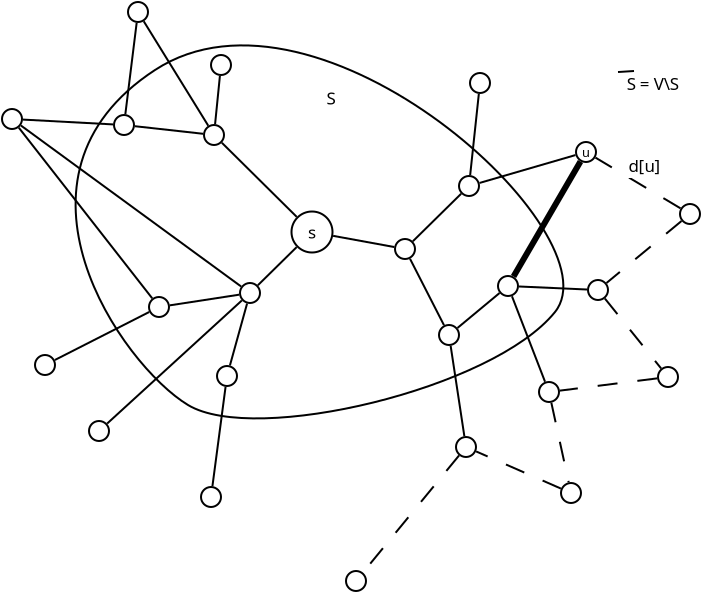 <?xml version="1.0" encoding="UTF-8"?>
<dia:diagram xmlns:dia="http://www.lysator.liu.se/~alla/dia/">
  <dia:layer name="Hintergrund" visible="true" active="true">
    <dia:object type="Standard - Ellipse" version="0" id="O0">
      <dia:attribute name="obj_pos">
        <dia:point val="14.85,11.2"/>
      </dia:attribute>
      <dia:attribute name="obj_bb">
        <dia:rectangle val="14.8,11.15;15.9,12.25"/>
      </dia:attribute>
      <dia:attribute name="elem_corner">
        <dia:point val="14.85,11.2"/>
      </dia:attribute>
      <dia:attribute name="elem_width">
        <dia:real val="1"/>
      </dia:attribute>
      <dia:attribute name="elem_height">
        <dia:real val="1"/>
      </dia:attribute>
      <dia:attribute name="aspect">
        <dia:enum val="2"/>
      </dia:attribute>
    </dia:object>
    <dia:object type="Standard - Ellipse" version="0" id="O1">
      <dia:attribute name="obj_pos">
        <dia:point val="19.225,15.525"/>
      </dia:attribute>
      <dia:attribute name="obj_bb">
        <dia:rectangle val="19.175,15.475;21.325,17.625"/>
      </dia:attribute>
      <dia:attribute name="elem_corner">
        <dia:point val="19.225,15.525"/>
      </dia:attribute>
      <dia:attribute name="elem_width">
        <dia:real val="2.05"/>
      </dia:attribute>
      <dia:attribute name="elem_height">
        <dia:real val="2.05"/>
      </dia:attribute>
      <dia:attribute name="aspect">
        <dia:enum val="2"/>
      </dia:attribute>
    </dia:object>
    <dia:object type="Standard - Ellipse" version="0" id="O2">
      <dia:attribute name="obj_pos">
        <dia:point val="15.2,7.7"/>
      </dia:attribute>
      <dia:attribute name="obj_bb">
        <dia:rectangle val="15.15,7.65;16.25,8.75"/>
      </dia:attribute>
      <dia:attribute name="elem_corner">
        <dia:point val="15.2,7.7"/>
      </dia:attribute>
      <dia:attribute name="elem_width">
        <dia:real val="1"/>
      </dia:attribute>
      <dia:attribute name="elem_height">
        <dia:real val="1"/>
      </dia:attribute>
      <dia:attribute name="aspect">
        <dia:enum val="2"/>
      </dia:attribute>
    </dia:object>
    <dia:object type="Standard - Ellipse" version="0" id="O3">
      <dia:attribute name="obj_pos">
        <dia:point val="10.35,10.7"/>
      </dia:attribute>
      <dia:attribute name="obj_bb">
        <dia:rectangle val="10.3,10.65;11.4,11.75"/>
      </dia:attribute>
      <dia:attribute name="elem_corner">
        <dia:point val="10.35,10.7"/>
      </dia:attribute>
      <dia:attribute name="elem_width">
        <dia:real val="1"/>
      </dia:attribute>
      <dia:attribute name="elem_height">
        <dia:real val="1"/>
      </dia:attribute>
      <dia:attribute name="aspect">
        <dia:enum val="2"/>
      </dia:attribute>
    </dia:object>
    <dia:object type="Standard - Ellipse" version="0" id="O4">
      <dia:attribute name="obj_pos">
        <dia:point val="16.65,19.1"/>
      </dia:attribute>
      <dia:attribute name="obj_bb">
        <dia:rectangle val="16.6,19.05;17.7,20.15"/>
      </dia:attribute>
      <dia:attribute name="elem_corner">
        <dia:point val="16.65,19.1"/>
      </dia:attribute>
      <dia:attribute name="elem_width">
        <dia:real val="1"/>
      </dia:attribute>
      <dia:attribute name="elem_height">
        <dia:real val="1"/>
      </dia:attribute>
      <dia:attribute name="aspect">
        <dia:enum val="2"/>
      </dia:attribute>
    </dia:object>
    <dia:object type="Standard - Ellipse" version="0" id="O5">
      <dia:attribute name="obj_pos">
        <dia:point val="12.1,19.8"/>
      </dia:attribute>
      <dia:attribute name="obj_bb">
        <dia:rectangle val="12.05,19.75;13.15,20.85"/>
      </dia:attribute>
      <dia:attribute name="elem_corner">
        <dia:point val="12.1,19.8"/>
      </dia:attribute>
      <dia:attribute name="elem_width">
        <dia:real val="1"/>
      </dia:attribute>
      <dia:attribute name="elem_height">
        <dia:real val="1"/>
      </dia:attribute>
      <dia:attribute name="aspect">
        <dia:enum val="2"/>
      </dia:attribute>
    </dia:object>
    <dia:object type="Standard - Ellipse" version="0" id="O6">
      <dia:attribute name="obj_pos">
        <dia:point val="15.5,23.25"/>
      </dia:attribute>
      <dia:attribute name="obj_bb">
        <dia:rectangle val="15.45,23.2;16.55,24.3"/>
      </dia:attribute>
      <dia:attribute name="elem_corner">
        <dia:point val="15.5,23.25"/>
      </dia:attribute>
      <dia:attribute name="elem_width">
        <dia:real val="1"/>
      </dia:attribute>
      <dia:attribute name="elem_height">
        <dia:real val="1"/>
      </dia:attribute>
      <dia:attribute name="aspect">
        <dia:enum val="2"/>
      </dia:attribute>
    </dia:object>
    <dia:object type="Standard - Ellipse" version="0" id="O7">
      <dia:attribute name="obj_pos">
        <dia:point val="24.4,16.9"/>
      </dia:attribute>
      <dia:attribute name="obj_bb">
        <dia:rectangle val="24.35,16.85;25.45,17.95"/>
      </dia:attribute>
      <dia:attribute name="elem_corner">
        <dia:point val="24.4,16.9"/>
      </dia:attribute>
      <dia:attribute name="elem_width">
        <dia:real val="1"/>
      </dia:attribute>
      <dia:attribute name="elem_height">
        <dia:real val="1"/>
      </dia:attribute>
      <dia:attribute name="aspect">
        <dia:enum val="2"/>
      </dia:attribute>
    </dia:object>
    <dia:object type="Standard - Ellipse" version="0" id="O8">
      <dia:attribute name="obj_pos">
        <dia:point val="27.6,13.75"/>
      </dia:attribute>
      <dia:attribute name="obj_bb">
        <dia:rectangle val="27.55,13.7;28.65,14.8"/>
      </dia:attribute>
      <dia:attribute name="elem_corner">
        <dia:point val="27.6,13.75"/>
      </dia:attribute>
      <dia:attribute name="elem_width">
        <dia:real val="1"/>
      </dia:attribute>
      <dia:attribute name="elem_height">
        <dia:real val="1"/>
      </dia:attribute>
      <dia:attribute name="aspect">
        <dia:enum val="2"/>
      </dia:attribute>
    </dia:object>
    <dia:object type="Standard - Ellipse" version="0" id="O9">
      <dia:attribute name="obj_pos">
        <dia:point val="26.6,21.2"/>
      </dia:attribute>
      <dia:attribute name="obj_bb">
        <dia:rectangle val="26.55,21.15;27.65,22.25"/>
      </dia:attribute>
      <dia:attribute name="elem_corner">
        <dia:point val="26.6,21.2"/>
      </dia:attribute>
      <dia:attribute name="elem_width">
        <dia:real val="1"/>
      </dia:attribute>
      <dia:attribute name="elem_height">
        <dia:real val="1"/>
      </dia:attribute>
      <dia:attribute name="aspect">
        <dia:enum val="2"/>
      </dia:attribute>
    </dia:object>
    <dia:object type="Standard - Ellipse" version="0" id="O10">
      <dia:attribute name="obj_pos">
        <dia:point val="29.55,18.75"/>
      </dia:attribute>
      <dia:attribute name="obj_bb">
        <dia:rectangle val="29.5,18.7;30.6,19.8"/>
      </dia:attribute>
      <dia:attribute name="elem_corner">
        <dia:point val="29.55,18.75"/>
      </dia:attribute>
      <dia:attribute name="elem_width">
        <dia:real val="1"/>
      </dia:attribute>
      <dia:attribute name="elem_height">
        <dia:real val="1"/>
      </dia:attribute>
      <dia:attribute name="aspect">
        <dia:enum val="2"/>
      </dia:attribute>
    </dia:object>
    <dia:object type="Standard - Line" version="0" id="O11">
      <dia:attribute name="obj_pos">
        <dia:point val="11.396,11.261"/>
      </dia:attribute>
      <dia:attribute name="obj_bb">
        <dia:rectangle val="11.341,11.206;14.859,11.694"/>
      </dia:attribute>
      <dia:attribute name="conn_endpoints">
        <dia:point val="11.396,11.261"/>
        <dia:point val="14.804,11.639"/>
      </dia:attribute>
      <dia:attribute name="numcp">
        <dia:int val="1"/>
      </dia:attribute>
      <dia:connections>
        <dia:connection handle="0" to="O3" connection="8"/>
        <dia:connection handle="1" to="O0" connection="8"/>
      </dia:connections>
    </dia:object>
    <dia:object type="Standard - Line" version="0" id="O12">
      <dia:attribute name="obj_pos">
        <dia:point val="15.645,8.747"/>
      </dia:attribute>
      <dia:attribute name="obj_bb">
        <dia:rectangle val="15.35,8.693;15.7,11.207"/>
      </dia:attribute>
      <dia:attribute name="conn_endpoints">
        <dia:point val="15.645,8.747"/>
        <dia:point val="15.405,11.153"/>
      </dia:attribute>
      <dia:attribute name="numcp">
        <dia:int val="1"/>
      </dia:attribute>
      <dia:connections>
        <dia:connection handle="0" to="O2" connection="8"/>
        <dia:connection handle="1" to="O0" connection="8"/>
      </dia:connections>
    </dia:object>
    <dia:object type="Standard - Line" version="0" id="O13">
      <dia:attribute name="obj_pos">
        <dia:point val="15.741,12.087"/>
      </dia:attribute>
      <dia:attribute name="obj_bb">
        <dia:rectangle val="15.67,12.016;19.557,15.865"/>
      </dia:attribute>
      <dia:attribute name="conn_endpoints">
        <dia:point val="15.741,12.087"/>
        <dia:point val="19.486,15.794"/>
      </dia:attribute>
      <dia:attribute name="numcp">
        <dia:int val="1"/>
      </dia:attribute>
      <dia:connections>
        <dia:connection handle="0" to="O0" connection="8"/>
        <dia:connection handle="1" to="O1" connection="8"/>
      </dia:connections>
    </dia:object>
    <dia:object type="Standard - Line" version="0" id="O14">
      <dia:attribute name="obj_pos">
        <dia:point val="19.484,17.304"/>
      </dia:attribute>
      <dia:attribute name="obj_bb">
        <dia:rectangle val="17.471,17.233;19.554,19.285"/>
      </dia:attribute>
      <dia:attribute name="conn_endpoints">
        <dia:point val="19.484,17.304"/>
        <dia:point val="17.542,19.214"/>
      </dia:attribute>
      <dia:attribute name="numcp">
        <dia:int val="1"/>
      </dia:attribute>
      <dia:connections>
        <dia:connection handle="0" to="O1" connection="8"/>
        <dia:connection handle="1" to="O4" connection="8"/>
      </dia:connections>
    </dia:object>
    <dia:object type="Standard - Line" version="0" id="O15">
      <dia:attribute name="obj_pos">
        <dia:point val="16.607,19.684"/>
      </dia:attribute>
      <dia:attribute name="obj_bb">
        <dia:rectangle val="13.086,19.627;16.664,20.273"/>
      </dia:attribute>
      <dia:attribute name="conn_endpoints">
        <dia:point val="16.607,19.684"/>
        <dia:point val="13.143,20.216"/>
      </dia:attribute>
      <dia:attribute name="numcp">
        <dia:int val="1"/>
      </dia:attribute>
      <dia:connections>
        <dia:connection handle="0" to="O4" connection="8"/>
        <dia:connection handle="1" to="O5" connection="8"/>
      </dia:connections>
    </dia:object>
    <dia:object type="Standard - Line" version="0" id="O16">
      <dia:attribute name="obj_pos">
        <dia:point val="17.003,20.129"/>
      </dia:attribute>
      <dia:attribute name="obj_bb">
        <dia:rectangle val="16.085,20.067;17.065,23.283"/>
      </dia:attribute>
      <dia:attribute name="conn_endpoints">
        <dia:point val="17.003,20.129"/>
        <dia:point val="16.147,23.221"/>
      </dia:attribute>
      <dia:attribute name="numcp">
        <dia:int val="1"/>
      </dia:attribute>
      <dia:connections>
        <dia:connection handle="0" to="O4" connection="8"/>
        <dia:connection handle="1" to="O6" connection="8"/>
      </dia:connections>
    </dia:object>
    <dia:object type="Standard - Line" version="0" id="O17">
      <dia:attribute name="obj_pos">
        <dia:point val="21.306,16.743"/>
      </dia:attribute>
      <dia:attribute name="obj_bb">
        <dia:rectangle val="21.248,16.685;24.417,17.359"/>
      </dia:attribute>
      <dia:attribute name="conn_endpoints">
        <dia:point val="21.306,16.743"/>
        <dia:point val="24.359,17.301"/>
      </dia:attribute>
      <dia:attribute name="numcp">
        <dia:int val="1"/>
      </dia:attribute>
      <dia:connections>
        <dia:connection handle="0" to="O1" connection="8"/>
        <dia:connection handle="1" to="O7" connection="8"/>
      </dia:connections>
    </dia:object>
    <dia:object type="Standard - Line" version="0" id="O18">
      <dia:attribute name="obj_pos">
        <dia:point val="25.291,17.015"/>
      </dia:attribute>
      <dia:attribute name="obj_bb">
        <dia:rectangle val="25.221,14.565;27.779,17.085"/>
      </dia:attribute>
      <dia:attribute name="conn_endpoints">
        <dia:point val="25.291,17.015"/>
        <dia:point val="27.709,14.635"/>
      </dia:attribute>
      <dia:attribute name="numcp">
        <dia:int val="1"/>
      </dia:attribute>
      <dia:connections>
        <dia:connection handle="0" to="O7" connection="8"/>
        <dia:connection handle="1" to="O8" connection="8"/>
      </dia:connections>
    </dia:object>
    <dia:object type="Standard - Line" version="0" id="O19">
      <dia:attribute name="obj_pos">
        <dia:point val="25.151,17.89"/>
      </dia:attribute>
      <dia:attribute name="obj_bb">
        <dia:rectangle val="25.083,17.822;26.917,21.278"/>
      </dia:attribute>
      <dia:attribute name="conn_endpoints">
        <dia:point val="25.151,17.89"/>
        <dia:point val="26.849,21.21"/>
      </dia:attribute>
      <dia:attribute name="numcp">
        <dia:int val="1"/>
      </dia:attribute>
      <dia:connections>
        <dia:connection handle="0" to="O7" connection="8"/>
        <dia:connection handle="1" to="O9" connection="8"/>
      </dia:connections>
    </dia:object>
    <dia:object type="Standard - Line" version="0" id="O20">
      <dia:attribute name="obj_pos">
        <dia:point val="27.522,21.349"/>
      </dia:attribute>
      <dia:attribute name="obj_bb">
        <dia:rectangle val="27.452,19.53;29.698,21.42"/>
      </dia:attribute>
      <dia:attribute name="conn_endpoints">
        <dia:point val="27.522,21.349"/>
        <dia:point val="29.628,19.601"/>
      </dia:attribute>
      <dia:attribute name="numcp">
        <dia:int val="1"/>
      </dia:attribute>
      <dia:connections>
        <dia:connection handle="0" to="O9" connection="8"/>
        <dia:connection handle="1" to="O10" connection="8"/>
      </dia:connections>
    </dia:object>
    <dia:object type="Standard - Ellipse" version="0" id="O21">
      <dia:attribute name="obj_pos">
        <dia:point val="11.05,5.05"/>
      </dia:attribute>
      <dia:attribute name="obj_bb">
        <dia:rectangle val="11,5;12.1,6.1"/>
      </dia:attribute>
      <dia:attribute name="elem_corner">
        <dia:point val="11.05,5.05"/>
      </dia:attribute>
      <dia:attribute name="elem_width">
        <dia:real val="1"/>
      </dia:attribute>
      <dia:attribute name="elem_height">
        <dia:real val="1"/>
      </dia:attribute>
      <dia:attribute name="aspect">
        <dia:enum val="2"/>
      </dia:attribute>
    </dia:object>
    <dia:object type="Standard - Ellipse" version="0" id="O22">
      <dia:attribute name="obj_pos">
        <dia:point val="4.75,10.4"/>
      </dia:attribute>
      <dia:attribute name="obj_bb">
        <dia:rectangle val="4.7,10.35;5.8,11.45"/>
      </dia:attribute>
      <dia:attribute name="elem_corner">
        <dia:point val="4.75,10.4"/>
      </dia:attribute>
      <dia:attribute name="elem_width">
        <dia:real val="1"/>
      </dia:attribute>
      <dia:attribute name="elem_height">
        <dia:real val="1"/>
      </dia:attribute>
      <dia:attribute name="aspect">
        <dia:enum val="2"/>
      </dia:attribute>
    </dia:object>
    <dia:object type="Standard - Ellipse" version="0" id="O23">
      <dia:attribute name="obj_pos">
        <dia:point val="6.4,22.7"/>
      </dia:attribute>
      <dia:attribute name="obj_bb">
        <dia:rectangle val="6.35,22.65;7.45,23.75"/>
      </dia:attribute>
      <dia:attribute name="elem_corner">
        <dia:point val="6.4,22.7"/>
      </dia:attribute>
      <dia:attribute name="elem_width">
        <dia:real val="1"/>
      </dia:attribute>
      <dia:attribute name="elem_height">
        <dia:real val="1"/>
      </dia:attribute>
      <dia:attribute name="aspect">
        <dia:enum val="2"/>
      </dia:attribute>
    </dia:object>
    <dia:object type="Standard - Ellipse" version="0" id="O24">
      <dia:attribute name="obj_pos">
        <dia:point val="9.1,26"/>
      </dia:attribute>
      <dia:attribute name="obj_bb">
        <dia:rectangle val="9.05,25.95;10.15,27.05"/>
      </dia:attribute>
      <dia:attribute name="elem_corner">
        <dia:point val="9.1,26"/>
      </dia:attribute>
      <dia:attribute name="elem_width">
        <dia:real val="1"/>
      </dia:attribute>
      <dia:attribute name="elem_height">
        <dia:real val="1"/>
      </dia:attribute>
      <dia:attribute name="aspect">
        <dia:enum val="2"/>
      </dia:attribute>
    </dia:object>
    <dia:object type="Standard - Ellipse" version="0" id="O25">
      <dia:attribute name="obj_pos">
        <dia:point val="14.7,29.3"/>
      </dia:attribute>
      <dia:attribute name="obj_bb">
        <dia:rectangle val="14.65,29.25;15.75,30.35"/>
      </dia:attribute>
      <dia:attribute name="elem_corner">
        <dia:point val="14.7,29.3"/>
      </dia:attribute>
      <dia:attribute name="elem_width">
        <dia:real val="1"/>
      </dia:attribute>
      <dia:attribute name="elem_height">
        <dia:real val="1"/>
      </dia:attribute>
      <dia:attribute name="aspect">
        <dia:enum val="2"/>
      </dia:attribute>
    </dia:object>
    <dia:object type="Standard - Ellipse" version="0" id="O26">
      <dia:attribute name="obj_pos">
        <dia:point val="28.15,8.6"/>
      </dia:attribute>
      <dia:attribute name="obj_bb">
        <dia:rectangle val="28.1,8.55;29.2,9.65"/>
      </dia:attribute>
      <dia:attribute name="elem_corner">
        <dia:point val="28.15,8.6"/>
      </dia:attribute>
      <dia:attribute name="elem_width">
        <dia:real val="1"/>
      </dia:attribute>
      <dia:attribute name="elem_height">
        <dia:real val="1"/>
      </dia:attribute>
      <dia:attribute name="aspect">
        <dia:enum val="2"/>
      </dia:attribute>
    </dia:object>
    <dia:object type="Standard - Ellipse" version="0" id="O27">
      <dia:attribute name="obj_pos">
        <dia:point val="33.45,12.05"/>
      </dia:attribute>
      <dia:attribute name="obj_bb">
        <dia:rectangle val="33.4,12;34.5,13.1"/>
      </dia:attribute>
      <dia:attribute name="elem_corner">
        <dia:point val="33.45,12.05"/>
      </dia:attribute>
      <dia:attribute name="elem_width">
        <dia:real val="1"/>
      </dia:attribute>
      <dia:attribute name="elem_height">
        <dia:real val="1"/>
      </dia:attribute>
      <dia:attribute name="aspect">
        <dia:enum val="2"/>
      </dia:attribute>
    </dia:object>
    <dia:object type="Standard - Ellipse" version="0" id="O28">
      <dia:attribute name="obj_pos">
        <dia:point val="34.05,18.95"/>
      </dia:attribute>
      <dia:attribute name="obj_bb">
        <dia:rectangle val="34,18.9;35.1,20"/>
      </dia:attribute>
      <dia:attribute name="elem_corner">
        <dia:point val="34.05,18.95"/>
      </dia:attribute>
      <dia:attribute name="elem_width">
        <dia:real val="1"/>
      </dia:attribute>
      <dia:attribute name="elem_height">
        <dia:real val="1"/>
      </dia:attribute>
      <dia:attribute name="aspect">
        <dia:enum val="2"/>
      </dia:attribute>
    </dia:object>
    <dia:object type="Standard - Ellipse" version="0" id="O29">
      <dia:attribute name="obj_pos">
        <dia:point val="31.6,24.05"/>
      </dia:attribute>
      <dia:attribute name="obj_bb">
        <dia:rectangle val="31.55,24;32.65,25.1"/>
      </dia:attribute>
      <dia:attribute name="elem_corner">
        <dia:point val="31.6,24.05"/>
      </dia:attribute>
      <dia:attribute name="elem_width">
        <dia:real val="1"/>
      </dia:attribute>
      <dia:attribute name="elem_height">
        <dia:real val="1"/>
      </dia:attribute>
      <dia:attribute name="aspect">
        <dia:enum val="2"/>
      </dia:attribute>
    </dia:object>
    <dia:object type="Standard - Ellipse" version="0" id="O30">
      <dia:attribute name="obj_pos">
        <dia:point val="27.45,26.8"/>
      </dia:attribute>
      <dia:attribute name="obj_bb">
        <dia:rectangle val="27.4,26.75;28.5,27.85"/>
      </dia:attribute>
      <dia:attribute name="elem_corner">
        <dia:point val="27.45,26.8"/>
      </dia:attribute>
      <dia:attribute name="elem_width">
        <dia:real val="1"/>
      </dia:attribute>
      <dia:attribute name="elem_height">
        <dia:real val="1"/>
      </dia:attribute>
      <dia:attribute name="aspect">
        <dia:enum val="2"/>
      </dia:attribute>
    </dia:object>
    <dia:object type="Standard - Ellipse" version="0" id="O31">
      <dia:attribute name="obj_pos">
        <dia:point val="21.95,33.5"/>
      </dia:attribute>
      <dia:attribute name="obj_bb">
        <dia:rectangle val="21.9,33.45;23,34.55"/>
      </dia:attribute>
      <dia:attribute name="elem_corner">
        <dia:point val="21.95,33.5"/>
      </dia:attribute>
      <dia:attribute name="elem_width">
        <dia:real val="1.0"/>
      </dia:attribute>
      <dia:attribute name="elem_height">
        <dia:real val="1.0"/>
      </dia:attribute>
      <dia:attribute name="aspect">
        <dia:enum val="2"/>
      </dia:attribute>
    </dia:object>
    <dia:object type="Standard - Ellipse" version="0" id="O32">
      <dia:attribute name="obj_pos">
        <dia:point val="32.7,29.1"/>
      </dia:attribute>
      <dia:attribute name="obj_bb">
        <dia:rectangle val="32.65,29.05;33.75,30.15"/>
      </dia:attribute>
      <dia:attribute name="elem_corner">
        <dia:point val="32.7,29.1"/>
      </dia:attribute>
      <dia:attribute name="elem_width">
        <dia:real val="1"/>
      </dia:attribute>
      <dia:attribute name="elem_height">
        <dia:real val="1"/>
      </dia:attribute>
      <dia:attribute name="aspect">
        <dia:enum val="2"/>
      </dia:attribute>
    </dia:object>
    <dia:object type="Standard - Ellipse" version="0" id="O33">
      <dia:attribute name="obj_pos">
        <dia:point val="37.55,23.3"/>
      </dia:attribute>
      <dia:attribute name="obj_bb">
        <dia:rectangle val="37.5,23.25;38.6,24.35"/>
      </dia:attribute>
      <dia:attribute name="elem_corner">
        <dia:point val="37.55,23.3"/>
      </dia:attribute>
      <dia:attribute name="elem_width">
        <dia:real val="1"/>
      </dia:attribute>
      <dia:attribute name="elem_height">
        <dia:real val="1"/>
      </dia:attribute>
      <dia:attribute name="aspect">
        <dia:enum val="2"/>
      </dia:attribute>
    </dia:object>
    <dia:object type="Standard - Ellipse" version="0" id="O34">
      <dia:attribute name="obj_pos">
        <dia:point val="38.65,15.15"/>
      </dia:attribute>
      <dia:attribute name="obj_bb">
        <dia:rectangle val="38.6,15.1;39.7,16.2"/>
      </dia:attribute>
      <dia:attribute name="elem_corner">
        <dia:point val="38.65,15.15"/>
      </dia:attribute>
      <dia:attribute name="elem_width">
        <dia:real val="1"/>
      </dia:attribute>
      <dia:attribute name="elem_height">
        <dia:real val="1"/>
      </dia:attribute>
      <dia:attribute name="aspect">
        <dia:enum val="2"/>
      </dia:attribute>
    </dia:object>
    <dia:object type="Standard - Line" version="0" id="O35">
      <dia:attribute name="obj_pos">
        <dia:point val="15.064,11.238"/>
      </dia:attribute>
      <dia:attribute name="obj_bb">
        <dia:rectangle val="11.767,5.944;15.133,11.306"/>
      </dia:attribute>
      <dia:attribute name="conn_endpoints">
        <dia:point val="15.064,11.238"/>
        <dia:point val="11.836,6.012"/>
      </dia:attribute>
      <dia:attribute name="numcp">
        <dia:int val="1"/>
      </dia:attribute>
      <dia:connections>
        <dia:connection handle="0" to="O0" connection="8"/>
        <dia:connection handle="1" to="O21" connection="8"/>
      </dia:connections>
    </dia:object>
    <dia:object type="Standard - Line" version="0" id="O36">
      <dia:attribute name="obj_pos">
        <dia:point val="11.483,6.093"/>
      </dia:attribute>
      <dia:attribute name="obj_bb">
        <dia:rectangle val="10.862,6.038;11.538,10.712"/>
      </dia:attribute>
      <dia:attribute name="conn_endpoints">
        <dia:point val="11.483,6.093"/>
        <dia:point val="10.917,10.656"/>
      </dia:attribute>
      <dia:attribute name="numcp">
        <dia:int val="1"/>
      </dia:attribute>
      <dia:connections>
        <dia:connection handle="0" to="O21" connection="8"/>
        <dia:connection handle="1" to="O3" connection="8"/>
      </dia:connections>
    </dia:object>
    <dia:object type="Standard - Line" version="0" id="O37">
      <dia:attribute name="obj_pos">
        <dia:point val="10.302,11.171"/>
      </dia:attribute>
      <dia:attribute name="obj_bb">
        <dia:rectangle val="5.746,10.877;10.354,11.223"/>
      </dia:attribute>
      <dia:attribute name="conn_endpoints">
        <dia:point val="10.302,11.171"/>
        <dia:point val="5.798,10.929"/>
      </dia:attribute>
      <dia:attribute name="numcp">
        <dia:int val="1"/>
      </dia:attribute>
      <dia:connections>
        <dia:connection handle="0" to="O3" connection="8"/>
        <dia:connection handle="1" to="O22" connection="8"/>
      </dia:connections>
    </dia:object>
    <dia:object type="Standard - Line" version="0" id="O38">
      <dia:attribute name="obj_pos">
        <dia:point val="5.588,11.333"/>
      </dia:attribute>
      <dia:attribute name="obj_bb">
        <dia:rectangle val="5.518,11.262;12.332,19.938"/>
      </dia:attribute>
      <dia:attribute name="conn_endpoints">
        <dia:point val="5.588,11.333"/>
        <dia:point val="12.262,19.867"/>
      </dia:attribute>
      <dia:attribute name="numcp">
        <dia:int val="1"/>
      </dia:attribute>
      <dia:connections>
        <dia:connection handle="0" to="O22" connection="8"/>
        <dia:connection handle="1" to="O5" connection="8"/>
      </dia:connections>
    </dia:object>
    <dia:object type="Standard - Line" version="0" id="O39">
      <dia:attribute name="obj_pos">
        <dia:point val="16.707,19.276"/>
      </dia:attribute>
      <dia:attribute name="obj_bb">
        <dia:rectangle val="5.623,11.154;16.777,19.346"/>
      </dia:attribute>
      <dia:attribute name="conn_endpoints">
        <dia:point val="16.707,19.276"/>
        <dia:point val="5.693,11.224"/>
      </dia:attribute>
      <dia:attribute name="numcp">
        <dia:int val="1"/>
      </dia:attribute>
      <dia:connections>
        <dia:connection handle="0" to="O4" connection="8"/>
        <dia:connection handle="1" to="O22" connection="8"/>
      </dia:connections>
    </dia:object>
    <dia:object type="Standard - Line" version="0" id="O40">
      <dia:attribute name="obj_pos">
        <dia:point val="16.744,19.971"/>
      </dia:attribute>
      <dia:attribute name="obj_bb">
        <dia:rectangle val="9.935,19.9;16.815,26.2"/>
      </dia:attribute>
      <dia:attribute name="conn_endpoints">
        <dia:point val="16.744,19.971"/>
        <dia:point val="10.006,26.129"/>
      </dia:attribute>
      <dia:attribute name="numcp">
        <dia:int val="1"/>
      </dia:attribute>
      <dia:connections>
        <dia:connection handle="0" to="O4" connection="8"/>
        <dia:connection handle="1" to="O24" connection="8"/>
      </dia:connections>
    </dia:object>
    <dia:object type="Standard - Line" version="0" id="O41">
      <dia:attribute name="obj_pos">
        <dia:point val="7.39,22.951"/>
      </dia:attribute>
      <dia:attribute name="obj_bb">
        <dia:rectangle val="7.323,20.482;12.177,23.018"/>
      </dia:attribute>
      <dia:attribute name="conn_endpoints">
        <dia:point val="7.39,22.951"/>
        <dia:point val="12.11,20.549"/>
      </dia:attribute>
      <dia:attribute name="numcp">
        <dia:int val="1"/>
      </dia:attribute>
      <dia:connections>
        <dia:connection handle="0" to="O23" connection="8"/>
        <dia:connection handle="1" to="O5" connection="8"/>
      </dia:connections>
    </dia:object>
    <dia:object type="Standard - Line" version="0" id="O42">
      <dia:attribute name="obj_pos">
        <dia:point val="15.928,24.295"/>
      </dia:attribute>
      <dia:attribute name="obj_bb">
        <dia:rectangle val="15.216,24.239;15.984,29.311"/>
      </dia:attribute>
      <dia:attribute name="conn_endpoints">
        <dia:point val="15.928,24.295"/>
        <dia:point val="15.272,29.255"/>
      </dia:attribute>
      <dia:attribute name="numcp">
        <dia:int val="1"/>
      </dia:attribute>
      <dia:connections>
        <dia:connection handle="0" to="O6" connection="8"/>
        <dia:connection handle="1" to="O25" connection="8"/>
      </dia:connections>
    </dia:object>
    <dia:object type="Standard - Line" version="0" id="O43">
      <dia:attribute name="obj_pos">
        <dia:point val="27.182,22.243"/>
      </dia:attribute>
      <dia:attribute name="obj_bb">
        <dia:rectangle val="27.125,22.186;27.925,26.814"/>
      </dia:attribute>
      <dia:attribute name="conn_endpoints">
        <dia:point val="27.182,22.243"/>
        <dia:point val="27.868,26.757"/>
      </dia:attribute>
      <dia:attribute name="numcp">
        <dia:int val="1"/>
      </dia:attribute>
      <dia:connections>
        <dia:connection handle="0" to="O9" connection="8"/>
        <dia:connection handle="1" to="O30" connection="8"/>
      </dia:connections>
    </dia:object>
    <dia:object type="Standard - Line" version="0" id="O44">
      <dia:attribute name="obj_pos">
        <dia:point val="30.248,19.763"/>
      </dia:attribute>
      <dia:attribute name="obj_bb">
        <dia:rectangle val="30.184,19.698;31.966,24.102"/>
      </dia:attribute>
      <dia:attribute name="conn_endpoints">
        <dia:point val="30.248,19.763"/>
        <dia:point val="31.902,24.037"/>
      </dia:attribute>
      <dia:attribute name="numcp">
        <dia:int val="1"/>
      </dia:attribute>
      <dia:connections>
        <dia:connection handle="0" to="O10" connection="8"/>
        <dia:connection handle="1" to="O29" connection="8"/>
      </dia:connections>
    </dia:object>
    <dia:object type="Standard - Line" version="0" id="O45">
      <dia:attribute name="obj_pos">
        <dia:point val="30.6,19.274"/>
      </dia:attribute>
      <dia:attribute name="obj_bb">
        <dia:rectangle val="30.548,19.222;34.052,19.478"/>
      </dia:attribute>
      <dia:attribute name="conn_endpoints">
        <dia:point val="30.6,19.274"/>
        <dia:point val="34.0,19.426"/>
      </dia:attribute>
      <dia:attribute name="numcp">
        <dia:int val="1"/>
      </dia:attribute>
      <dia:connections>
        <dia:connection handle="0" to="O10" connection="8"/>
        <dia:connection handle="1" to="O28" connection="8"/>
      </dia:connections>
    </dia:object>
    <dia:object type="Standard - Line" version="0" id="O46">
      <dia:attribute name="obj_pos">
        <dia:point val="28.158,13.704"/>
      </dia:attribute>
      <dia:attribute name="obj_bb">
        <dia:rectangle val="28.103,9.591;28.647,13.759"/>
      </dia:attribute>
      <dia:attribute name="conn_endpoints">
        <dia:point val="28.158,13.704"/>
        <dia:point val="28.592,9.646"/>
      </dia:attribute>
      <dia:attribute name="numcp">
        <dia:int val="1"/>
      </dia:attribute>
      <dia:connections>
        <dia:connection handle="0" to="O8" connection="8"/>
        <dia:connection handle="1" to="O26" connection="8"/>
      </dia:connections>
    </dia:object>
    <dia:object type="Standard - Line" version="0" id="O47">
      <dia:attribute name="obj_pos">
        <dia:point val="33.423,12.703"/>
      </dia:attribute>
      <dia:attribute name="obj_bb">
        <dia:rectangle val="28.565,12.641;33.485,14.159"/>
      </dia:attribute>
      <dia:attribute name="conn_endpoints">
        <dia:point val="33.423,12.703"/>
        <dia:point val="28.627,14.097"/>
      </dia:attribute>
      <dia:attribute name="numcp">
        <dia:int val="1"/>
      </dia:attribute>
      <dia:connections>
        <dia:connection handle="0" to="O27" connection="8"/>
        <dia:connection handle="1" to="O8" connection="8"/>
      </dia:connections>
    </dia:object>
    <dia:object type="Standard - Line" version="0" id="O48">
      <dia:attribute name="obj_pos">
        <dia:point val="33.673,13.025"/>
      </dia:attribute>
      <dia:attribute name="obj_bb">
        <dia:rectangle val="30.122,12.82;33.879,18.98"/>
      </dia:attribute>
      <dia:attribute name="conn_endpoints">
        <dia:point val="33.673,13.025"/>
        <dia:point val="30.327,18.775"/>
      </dia:attribute>
      <dia:attribute name="numcp">
        <dia:int val="1"/>
      </dia:attribute>
      <dia:attribute name="line_width">
        <dia:real val="0.3"/>
      </dia:attribute>
      <dia:connections>
        <dia:connection handle="0" to="O27" connection="8"/>
        <dia:connection handle="1" to="O10" connection="8"/>
      </dia:connections>
    </dia:object>
    <dia:object type="Standard - Line" version="0" id="O49">
      <dia:attribute name="obj_pos">
        <dia:point val="38.677,15.368"/>
      </dia:attribute>
      <dia:attribute name="obj_bb">
        <dia:rectangle val="34.354,12.763;38.746,15.437"/>
      </dia:attribute>
      <dia:attribute name="conn_endpoints">
        <dia:point val="38.677,15.368"/>
        <dia:point val="34.423,12.832"/>
      </dia:attribute>
      <dia:attribute name="numcp">
        <dia:int val="1"/>
      </dia:attribute>
      <dia:attribute name="line_style">
        <dia:enum val="1"/>
      </dia:attribute>
      <dia:connections>
        <dia:connection handle="0" to="O34" connection="8"/>
        <dia:connection handle="1" to="O27" connection="8"/>
      </dia:connections>
    </dia:object>
    <dia:object type="Standard - Line" version="0" id="O50">
      <dia:attribute name="obj_pos">
        <dia:point val="38.727,16.0"/>
      </dia:attribute>
      <dia:attribute name="obj_bb">
        <dia:rectangle val="34.903,15.929;38.797,19.171"/>
      </dia:attribute>
      <dia:attribute name="conn_endpoints">
        <dia:point val="38.727,16.0"/>
        <dia:point val="34.973,19.1"/>
      </dia:attribute>
      <dia:attribute name="numcp">
        <dia:int val="1"/>
      </dia:attribute>
      <dia:attribute name="line_style">
        <dia:enum val="1"/>
      </dia:attribute>
      <dia:connections>
        <dia:connection handle="0" to="O34" connection="8"/>
        <dia:connection handle="1" to="O28" connection="8"/>
      </dia:connections>
    </dia:object>
    <dia:object type="Standard - Line" version="0" id="O51">
      <dia:attribute name="obj_pos">
        <dia:point val="34.894,19.877"/>
      </dia:attribute>
      <dia:attribute name="obj_bb">
        <dia:rectangle val="34.823,19.807;37.777,23.443"/>
      </dia:attribute>
      <dia:attribute name="conn_endpoints">
        <dia:point val="34.894,19.877"/>
        <dia:point val="37.706,23.373"/>
      </dia:attribute>
      <dia:attribute name="numcp">
        <dia:int val="1"/>
      </dia:attribute>
      <dia:attribute name="line_style">
        <dia:enum val="1"/>
      </dia:attribute>
      <dia:connections>
        <dia:connection handle="0" to="O28" connection="8"/>
        <dia:connection handle="1" to="O33" connection="8"/>
      </dia:connections>
    </dia:object>
    <dia:object type="Standard - Line" version="0" id="O52">
      <dia:attribute name="obj_pos">
        <dia:point val="37.51,23.868"/>
      </dia:attribute>
      <dia:attribute name="obj_bb">
        <dia:rectangle val="32.584,23.812;37.566,24.538"/>
      </dia:attribute>
      <dia:attribute name="conn_endpoints">
        <dia:point val="37.51,23.868"/>
        <dia:point val="32.64,24.482"/>
      </dia:attribute>
      <dia:attribute name="numcp">
        <dia:int val="1"/>
      </dia:attribute>
      <dia:attribute name="line_style">
        <dia:enum val="1"/>
      </dia:attribute>
      <dia:connections>
        <dia:connection handle="0" to="O33" connection="8"/>
        <dia:connection handle="1" to="O29" connection="8"/>
      </dia:connections>
    </dia:object>
    <dia:object type="Standard - Line" version="0" id="O53">
      <dia:attribute name="obj_pos">
        <dia:point val="32.217,25.085"/>
      </dia:attribute>
      <dia:attribute name="obj_bb">
        <dia:rectangle val="32.157,25.026;33.143,29.124"/>
      </dia:attribute>
      <dia:attribute name="conn_endpoints">
        <dia:point val="32.217,25.085"/>
        <dia:point val="33.083,29.065"/>
      </dia:attribute>
      <dia:attribute name="numcp">
        <dia:int val="1"/>
      </dia:attribute>
      <dia:attribute name="line_style">
        <dia:enum val="1"/>
      </dia:attribute>
      <dia:connections>
        <dia:connection handle="0" to="O29" connection="8"/>
        <dia:connection handle="1" to="O32" connection="8"/>
      </dia:connections>
    </dia:object>
    <dia:object type="Standard - Line" version="0" id="O54">
      <dia:attribute name="obj_pos">
        <dia:point val="32.696,29.379"/>
      </dia:attribute>
      <dia:attribute name="obj_bb">
        <dia:rectangle val="28.388,27.455;32.762,29.445"/>
      </dia:attribute>
      <dia:attribute name="conn_endpoints">
        <dia:point val="32.696,29.379"/>
        <dia:point val="28.454,27.521"/>
      </dia:attribute>
      <dia:attribute name="numcp">
        <dia:int val="1"/>
      </dia:attribute>
      <dia:attribute name="line_style">
        <dia:enum val="1"/>
      </dia:attribute>
      <dia:connections>
        <dia:connection handle="0" to="O32" connection="8"/>
        <dia:connection handle="1" to="O30" connection="8"/>
      </dia:connections>
    </dia:object>
    <dia:object type="Standard - Line" version="0" id="O55">
      <dia:attribute name="obj_pos">
        <dia:point val="27.604,27.722"/>
      </dia:attribute>
      <dia:attribute name="obj_bb">
        <dia:rectangle val="22.726,27.652;27.674,33.648"/>
      </dia:attribute>
      <dia:attribute name="conn_endpoints">
        <dia:point val="27.604,27.722"/>
        <dia:point val="22.796,33.578"/>
      </dia:attribute>
      <dia:attribute name="numcp">
        <dia:int val="1"/>
      </dia:attribute>
      <dia:attribute name="line_style">
        <dia:enum val="1"/>
      </dia:attribute>
      <dia:connections>
        <dia:connection handle="0" to="O30" connection="8"/>
        <dia:connection handle="1" to="O31" connection="8"/>
      </dia:connections>
    </dia:object>
    <dia:object type="Standard - Box" version="0" id="O56">
      <dia:attribute name="obj_pos">
        <dia:point val="35.75,12.65"/>
      </dia:attribute>
      <dia:attribute name="obj_bb">
        <dia:rectangle val="35.7,12.6;38.05,13.85"/>
      </dia:attribute>
      <dia:attribute name="elem_corner">
        <dia:point val="35.75,12.65"/>
      </dia:attribute>
      <dia:attribute name="elem_width">
        <dia:real val="2.25"/>
      </dia:attribute>
      <dia:attribute name="elem_height">
        <dia:real val="1.15"/>
      </dia:attribute>
      <dia:attribute name="border_width">
        <dia:real val="0.1"/>
      </dia:attribute>
      <dia:attribute name="border_color">
        <dia:color val="#ffffff"/>
      </dia:attribute>
      <dia:attribute name="show_background">
        <dia:boolean val="false"/>
      </dia:attribute>
    </dia:object>
    <dia:object type="Standard - Text" version="1" id="O57">
      <dia:attribute name="obj_pos">
        <dia:point val="36.875,13.225"/>
      </dia:attribute>
      <dia:attribute name="obj_bb">
        <dia:rectangle val="36.008,12.731;37.742,13.719"/>
      </dia:attribute>
      <dia:attribute name="text">
        <dia:composite type="text">
          <dia:attribute name="string">
            <dia:string>#d[u]#</dia:string>
          </dia:attribute>
          <dia:attribute name="font">
            <dia:font family="sans" style="0" name="Helvetica"/>
          </dia:attribute>
          <dia:attribute name="height">
            <dia:real val="1.058"/>
          </dia:attribute>
          <dia:attribute name="pos">
            <dia:point val="36.875,13.519"/>
          </dia:attribute>
          <dia:attribute name="color">
            <dia:color val="#000000"/>
          </dia:attribute>
          <dia:attribute name="alignment">
            <dia:enum val="1"/>
          </dia:attribute>
        </dia:composite>
      </dia:attribute>
      <dia:attribute name="valign">
        <dia:enum val="2"/>
      </dia:attribute>
      <dia:connections>
        <dia:connection handle="0" to="O56" connection="8"/>
      </dia:connections>
    </dia:object>
    <dia:object type="Standard - Text" version="1" id="O58">
      <dia:attribute name="obj_pos">
        <dia:point val="20.25,16.55"/>
      </dia:attribute>
      <dia:attribute name="obj_bb">
        <dia:rectangle val="20.03,16.056;20.47,17.044"/>
      </dia:attribute>
      <dia:attribute name="text">
        <dia:composite type="text">
          <dia:attribute name="string">
            <dia:string>#s#</dia:string>
          </dia:attribute>
          <dia:attribute name="font">
            <dia:font family="sans" style="0" name="Helvetica"/>
          </dia:attribute>
          <dia:attribute name="height">
            <dia:real val="1.058"/>
          </dia:attribute>
          <dia:attribute name="pos">
            <dia:point val="20.25,16.844"/>
          </dia:attribute>
          <dia:attribute name="color">
            <dia:color val="#000000"/>
          </dia:attribute>
          <dia:attribute name="alignment">
            <dia:enum val="1"/>
          </dia:attribute>
        </dia:composite>
      </dia:attribute>
      <dia:attribute name="valign">
        <dia:enum val="2"/>
      </dia:attribute>
      <dia:connections>
        <dia:connection handle="0" to="O1" connection="8"/>
      </dia:connections>
    </dia:object>
    <dia:object type="Standard - Text" version="1" id="O59">
      <dia:attribute name="obj_pos">
        <dia:point val="21.2,9.85"/>
      </dia:attribute>
      <dia:attribute name="obj_bb">
        <dia:rectangle val="20.931,9.356;21.469,10.344"/>
      </dia:attribute>
      <dia:attribute name="text">
        <dia:composite type="text">
          <dia:attribute name="string">
            <dia:string>#S#</dia:string>
          </dia:attribute>
          <dia:attribute name="font">
            <dia:font family="sans" style="0" name="Helvetica"/>
          </dia:attribute>
          <dia:attribute name="height">
            <dia:real val="1.058"/>
          </dia:attribute>
          <dia:attribute name="pos">
            <dia:point val="21.2,10.144"/>
          </dia:attribute>
          <dia:attribute name="color">
            <dia:color val="#000000"/>
          </dia:attribute>
          <dia:attribute name="alignment">
            <dia:enum val="1"/>
          </dia:attribute>
        </dia:composite>
      </dia:attribute>
      <dia:attribute name="valign">
        <dia:enum val="2"/>
      </dia:attribute>
    </dia:object>
    <dia:object type="Standard - Text" version="1" id="O60">
      <dia:attribute name="obj_pos">
        <dia:point val="37.284,9.119"/>
      </dia:attribute>
      <dia:attribute name="obj_bb">
        <dia:rectangle val="35.689,8.625;38.879,9.613"/>
      </dia:attribute>
      <dia:attribute name="text">
        <dia:composite type="text">
          <dia:attribute name="string">
            <dia:string>#S = V\S#</dia:string>
          </dia:attribute>
          <dia:attribute name="font">
            <dia:font family="sans" style="0" name="Helvetica"/>
          </dia:attribute>
          <dia:attribute name="height">
            <dia:real val="1.058"/>
          </dia:attribute>
          <dia:attribute name="pos">
            <dia:point val="37.284,9.412"/>
          </dia:attribute>
          <dia:attribute name="color">
            <dia:color val="#000000"/>
          </dia:attribute>
          <dia:attribute name="alignment">
            <dia:enum val="1"/>
          </dia:attribute>
        </dia:composite>
      </dia:attribute>
      <dia:attribute name="valign">
        <dia:enum val="2"/>
      </dia:attribute>
    </dia:object>
    <dia:object type="Standard - Line" version="0" id="O61">
      <dia:attribute name="obj_pos">
        <dia:point val="35.55,8.55"/>
      </dia:attribute>
      <dia:attribute name="obj_bb">
        <dia:rectangle val="35.497,8.447;36.403,8.603"/>
      </dia:attribute>
      <dia:attribute name="conn_endpoints">
        <dia:point val="35.55,8.55"/>
        <dia:point val="36.35,8.5"/>
      </dia:attribute>
      <dia:attribute name="numcp">
        <dia:int val="1"/>
      </dia:attribute>
    </dia:object>
    <dia:object type="Standard - Text" version="1" id="O62">
      <dia:attribute name="obj_pos">
        <dia:point val="33.95,12.55"/>
      </dia:attribute>
      <dia:attribute name="obj_bb">
        <dia:rectangle val="33.748,12.176;34.153,12.924"/>
      </dia:attribute>
      <dia:attribute name="text">
        <dia:composite type="text">
          <dia:attribute name="string">
            <dia:string>#u#</dia:string>
          </dia:attribute>
          <dia:attribute name="font">
            <dia:font family="sans" style="0" name="Helvetica"/>
          </dia:attribute>
          <dia:attribute name="height">
            <dia:real val="0.8"/>
          </dia:attribute>
          <dia:attribute name="pos">
            <dia:point val="33.95,12.771"/>
          </dia:attribute>
          <dia:attribute name="color">
            <dia:color val="#000000"/>
          </dia:attribute>
          <dia:attribute name="alignment">
            <dia:enum val="1"/>
          </dia:attribute>
        </dia:composite>
      </dia:attribute>
      <dia:attribute name="valign">
        <dia:enum val="2"/>
      </dia:attribute>
      <dia:connections>
        <dia:connection handle="0" to="O27" connection="8"/>
      </dia:connections>
    </dia:object>
  </dia:layer>
  <dia:layer name="Neue Ebene 1" visible="true">
    <dia:object type="Standard - Beziergon" version="0" id="O63">
      <dia:attribute name="obj_pos">
        <dia:point val="12.4,8.45"/>
      </dia:attribute>
      <dia:attribute name="obj_bb">
        <dia:rectangle val="8.38,7.17;32.868,25.921"/>
      </dia:attribute>
      <dia:attribute name="bez_points">
        <dia:point val="12.4,8.45"/>
        <dia:point val="20.6,3.1"/>
        <dia:point val="35.5,16.7"/>
        <dia:point val="32.4,20.55"/>
        <dia:point val="29.3,24.4"/>
        <dia:point val="17.383,27.217"/>
        <dia:point val="14.05,25.2"/>
        <dia:point val="10.717,23.183"/>
        <dia:point val="4.2,13.8"/>
      </dia:attribute>
      <dia:attribute name="corner_types">
        <dia:enum val="18491440"/>
        <dia:enum val="0"/>
        <dia:enum val="0"/>
        <dia:enum val="0"/>
      </dia:attribute>
      <dia:attribute name="line_width">
        <dia:real val="0.1"/>
      </dia:attribute>
      <dia:attribute name="show_background">
        <dia:boolean val="false"/>
      </dia:attribute>
    </dia:object>
  </dia:layer>
</dia:diagram>
